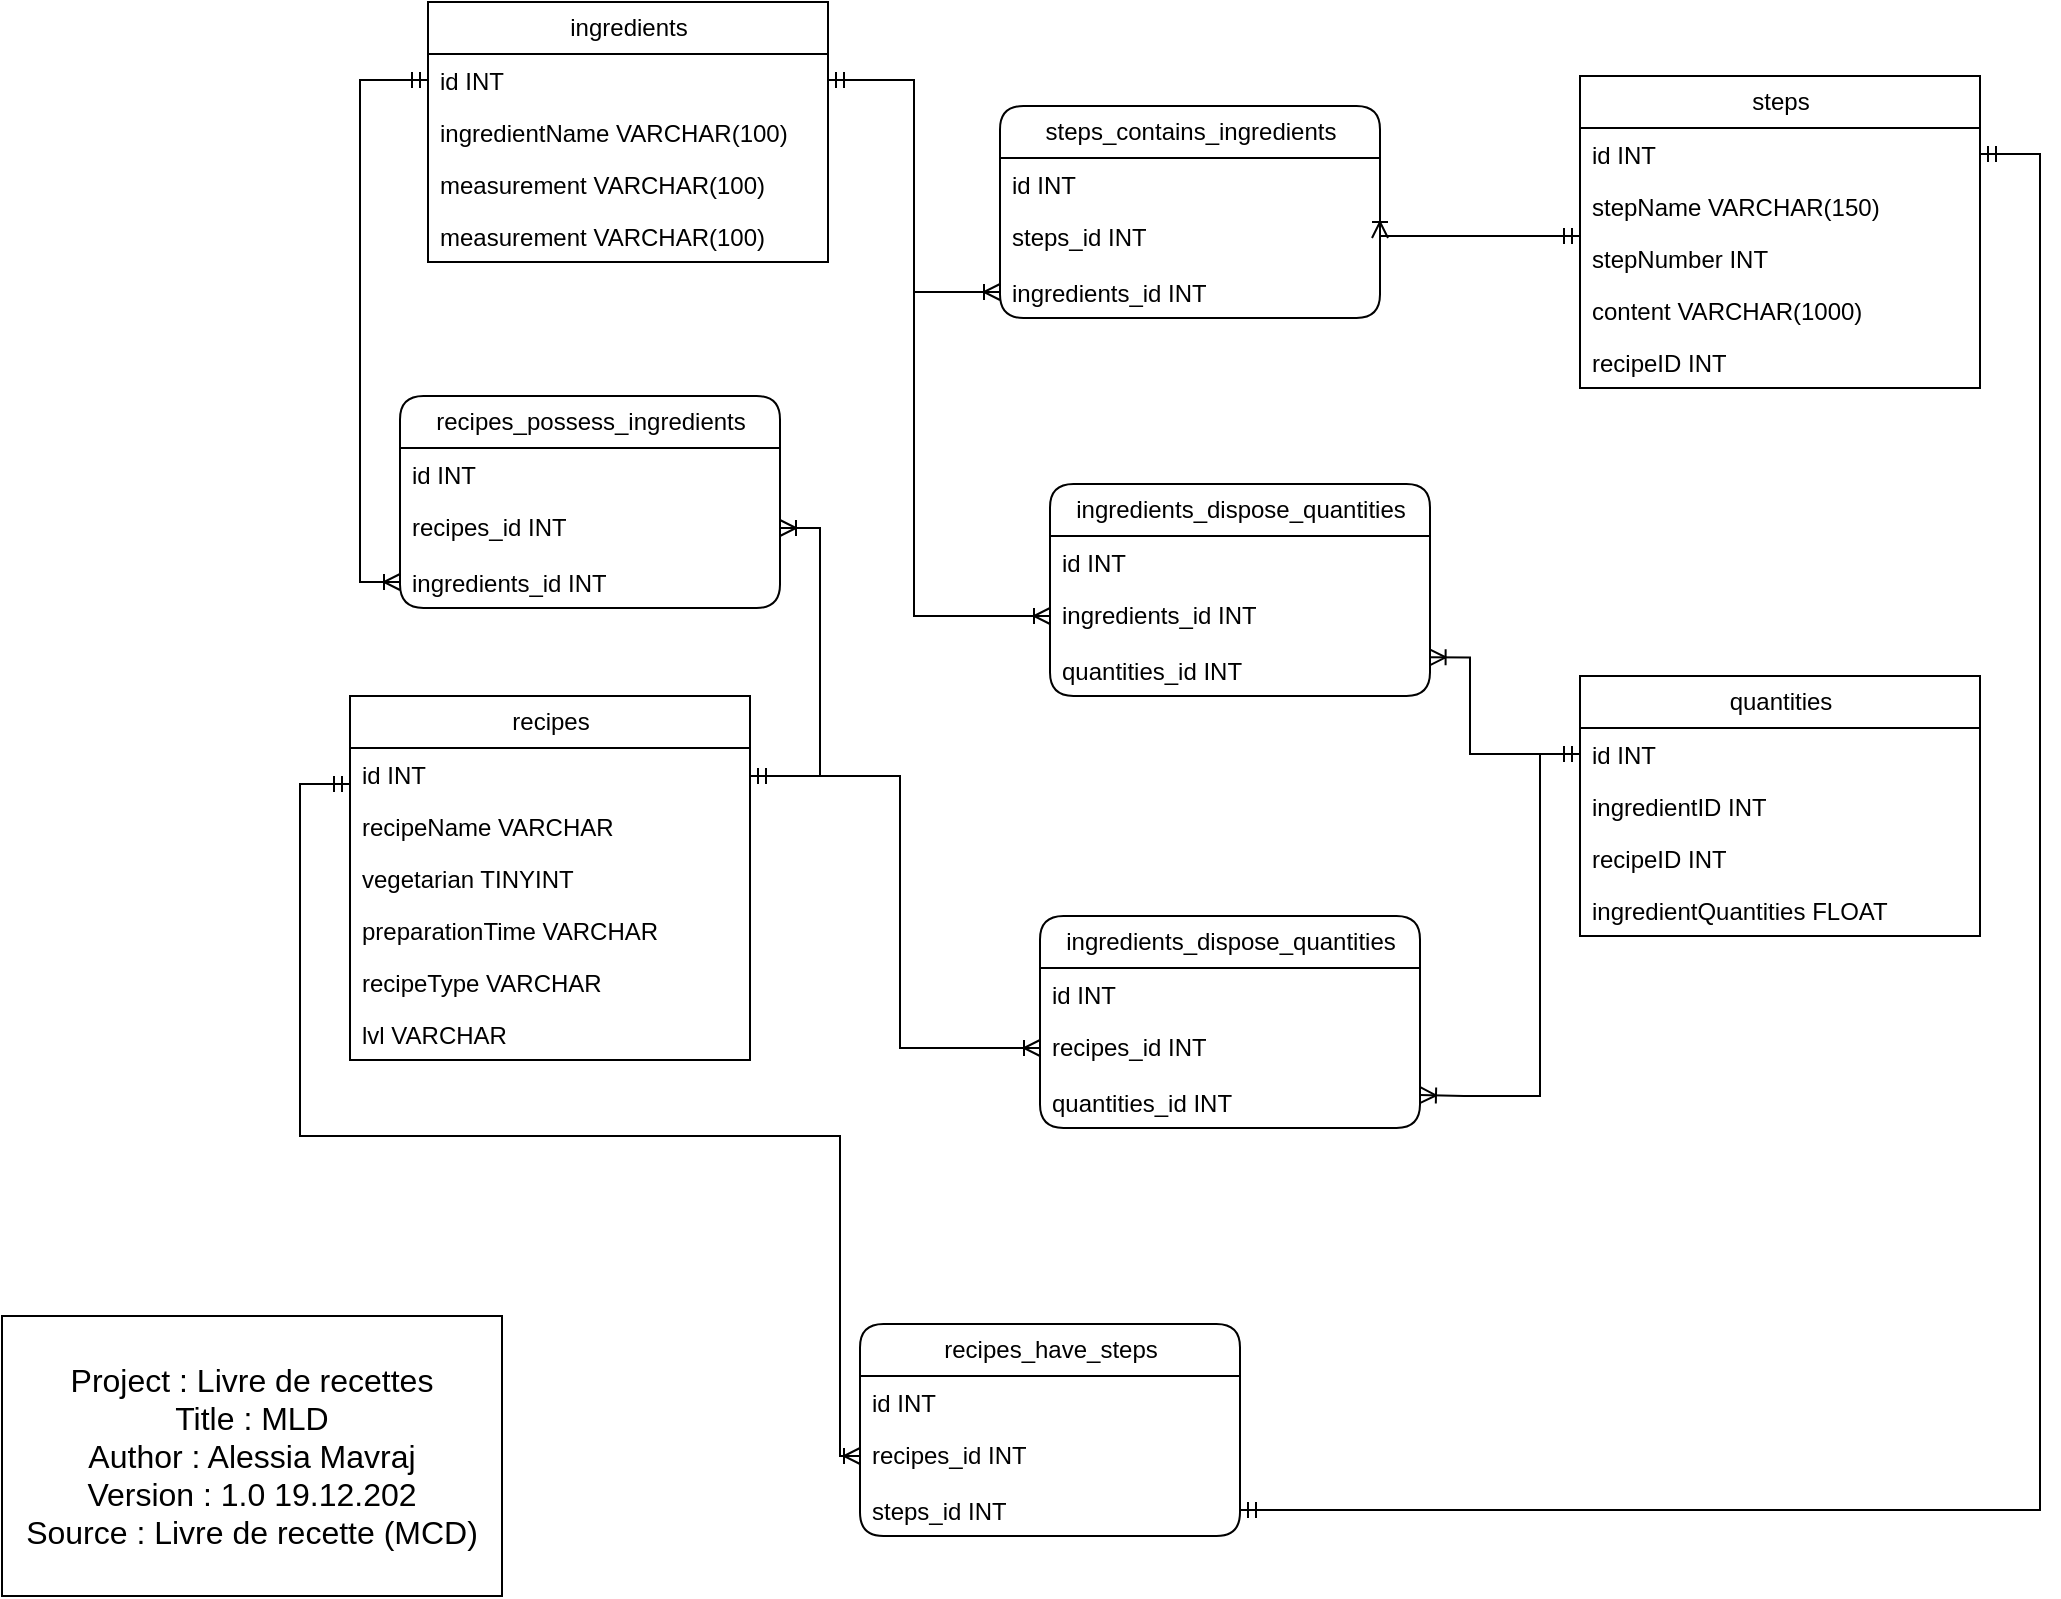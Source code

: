 <mxfile version="22.1.11" type="device">
  <diagram name="Page-1" id="q9CWBPbwpeYdd_caMnA7">
    <mxGraphModel dx="1710" dy="2088" grid="1" gridSize="10" guides="1" tooltips="1" connect="1" arrows="1" fold="1" page="1" pageScale="1" pageWidth="1169" pageHeight="827" math="0" shadow="0">
      <root>
        <mxCell id="0" />
        <mxCell id="1" parent="0" />
        <mxCell id="xddJVvMMWqkaaL6VDJGM-81" style="edgeStyle=orthogonalEdgeStyle;rounded=0;orthogonalLoop=1;jettySize=auto;html=1;entryX=0;entryY=0.5;entryDx=0;entryDy=0;startArrow=ERmandOne;startFill=0;endArrow=ERoneToMany;endFill=0;exitX=1;exitY=0.5;exitDx=0;exitDy=0;" edge="1" parent="1" source="xddJVvMMWqkaaL6VDJGM-2" target="xddJVvMMWqkaaL6VDJGM-80">
          <mxGeometry relative="1" as="geometry" />
        </mxCell>
        <mxCell id="xddJVvMMWqkaaL6VDJGM-1" value="ingredients" style="swimlane;fontStyle=0;childLayout=stackLayout;horizontal=1;startSize=26;fillColor=none;horizontalStack=0;resizeParent=1;resizeParentMax=0;resizeLast=0;collapsible=1;marginBottom=0;html=1;" vertex="1" parent="1">
          <mxGeometry x="213" y="30" width="200" height="130" as="geometry" />
        </mxCell>
        <mxCell id="xddJVvMMWqkaaL6VDJGM-2" value="id INT" style="text;strokeColor=none;fillColor=none;align=left;verticalAlign=top;spacingLeft=4;spacingRight=4;overflow=hidden;rotatable=0;points=[[0,0.5],[1,0.5]];portConstraint=eastwest;whiteSpace=wrap;html=1;" vertex="1" parent="xddJVvMMWqkaaL6VDJGM-1">
          <mxGeometry y="26" width="200" height="26" as="geometry" />
        </mxCell>
        <mxCell id="xddJVvMMWqkaaL6VDJGM-3" value="ingredientName VARCHAR(100)" style="text;strokeColor=none;fillColor=none;align=left;verticalAlign=top;spacingLeft=4;spacingRight=4;overflow=hidden;rotatable=0;points=[[0,0.5],[1,0.5]];portConstraint=eastwest;whiteSpace=wrap;html=1;" vertex="1" parent="xddJVvMMWqkaaL6VDJGM-1">
          <mxGeometry y="52" width="200" height="26" as="geometry" />
        </mxCell>
        <mxCell id="xddJVvMMWqkaaL6VDJGM-4" value="measurement VARCHAR(100)" style="text;strokeColor=none;fillColor=none;align=left;verticalAlign=top;spacingLeft=4;spacingRight=4;overflow=hidden;rotatable=0;points=[[0,0.5],[1,0.5]];portConstraint=eastwest;whiteSpace=wrap;html=1;" vertex="1" parent="xddJVvMMWqkaaL6VDJGM-1">
          <mxGeometry y="78" width="200" height="26" as="geometry" />
        </mxCell>
        <mxCell id="xddJVvMMWqkaaL6VDJGM-63" value="measurement VARCHAR(100)" style="text;strokeColor=none;fillColor=none;align=left;verticalAlign=top;spacingLeft=4;spacingRight=4;overflow=hidden;rotatable=0;points=[[0,0.5],[1,0.5]];portConstraint=eastwest;whiteSpace=wrap;html=1;" vertex="1" parent="xddJVvMMWqkaaL6VDJGM-1">
          <mxGeometry y="104" width="200" height="26" as="geometry" />
        </mxCell>
        <mxCell id="xddJVvMMWqkaaL6VDJGM-9" value="steps" style="swimlane;fontStyle=0;childLayout=stackLayout;horizontal=1;startSize=26;fillColor=none;horizontalStack=0;resizeParent=1;resizeParentMax=0;resizeLast=0;collapsible=1;marginBottom=0;html=1;" vertex="1" parent="1">
          <mxGeometry x="789" y="67" width="200" height="156" as="geometry" />
        </mxCell>
        <mxCell id="xddJVvMMWqkaaL6VDJGM-10" value="id INT" style="text;strokeColor=none;fillColor=none;align=left;verticalAlign=top;spacingLeft=4;spacingRight=4;overflow=hidden;rotatable=0;points=[[0,0.5],[1,0.5]];portConstraint=eastwest;whiteSpace=wrap;html=1;" vertex="1" parent="xddJVvMMWqkaaL6VDJGM-9">
          <mxGeometry y="26" width="200" height="26" as="geometry" />
        </mxCell>
        <mxCell id="xddJVvMMWqkaaL6VDJGM-11" value="stepName VARCHAR(150)" style="text;strokeColor=none;fillColor=none;align=left;verticalAlign=top;spacingLeft=4;spacingRight=4;overflow=hidden;rotatable=0;points=[[0,0.5],[1,0.5]];portConstraint=eastwest;whiteSpace=wrap;html=1;" vertex="1" parent="xddJVvMMWqkaaL6VDJGM-9">
          <mxGeometry y="52" width="200" height="26" as="geometry" />
        </mxCell>
        <mxCell id="xddJVvMMWqkaaL6VDJGM-12" value="stepNumber INT" style="text;strokeColor=none;fillColor=none;align=left;verticalAlign=top;spacingLeft=4;spacingRight=4;overflow=hidden;rotatable=0;points=[[0,0.5],[1,0.5]];portConstraint=eastwest;whiteSpace=wrap;html=1;" vertex="1" parent="xddJVvMMWqkaaL6VDJGM-9">
          <mxGeometry y="78" width="200" height="26" as="geometry" />
        </mxCell>
        <mxCell id="xddJVvMMWqkaaL6VDJGM-13" value="content VARCHAR(1000)" style="text;strokeColor=none;fillColor=none;align=left;verticalAlign=top;spacingLeft=4;spacingRight=4;overflow=hidden;rotatable=0;points=[[0,0.5],[1,0.5]];portConstraint=eastwest;whiteSpace=wrap;html=1;" vertex="1" parent="xddJVvMMWqkaaL6VDJGM-9">
          <mxGeometry y="104" width="200" height="26" as="geometry" />
        </mxCell>
        <mxCell id="xddJVvMMWqkaaL6VDJGM-14" value="recipeID INT" style="text;strokeColor=none;fillColor=none;align=left;verticalAlign=top;spacingLeft=4;spacingRight=4;overflow=hidden;rotatable=0;points=[[0,0.5],[1,0.5]];portConstraint=eastwest;whiteSpace=wrap;html=1;" vertex="1" parent="xddJVvMMWqkaaL6VDJGM-9">
          <mxGeometry y="130" width="200" height="26" as="geometry" />
        </mxCell>
        <mxCell id="xddJVvMMWqkaaL6VDJGM-15" value="quantities" style="swimlane;fontStyle=0;childLayout=stackLayout;horizontal=1;startSize=26;fillColor=none;horizontalStack=0;resizeParent=1;resizeParentMax=0;resizeLast=0;collapsible=1;marginBottom=0;html=1;" vertex="1" parent="1">
          <mxGeometry x="789" y="367" width="200" height="130" as="geometry" />
        </mxCell>
        <mxCell id="xddJVvMMWqkaaL6VDJGM-16" value="id INT" style="text;strokeColor=none;fillColor=none;align=left;verticalAlign=top;spacingLeft=4;spacingRight=4;overflow=hidden;rotatable=0;points=[[0,0.5],[1,0.5]];portConstraint=eastwest;whiteSpace=wrap;html=1;" vertex="1" parent="xddJVvMMWqkaaL6VDJGM-15">
          <mxGeometry y="26" width="200" height="26" as="geometry" />
        </mxCell>
        <mxCell id="xddJVvMMWqkaaL6VDJGM-17" value="ingredientID INT" style="text;strokeColor=none;fillColor=none;align=left;verticalAlign=top;spacingLeft=4;spacingRight=4;overflow=hidden;rotatable=0;points=[[0,0.5],[1,0.5]];portConstraint=eastwest;whiteSpace=wrap;html=1;" vertex="1" parent="xddJVvMMWqkaaL6VDJGM-15">
          <mxGeometry y="52" width="200" height="26" as="geometry" />
        </mxCell>
        <mxCell id="xddJVvMMWqkaaL6VDJGM-18" value="recipeID INT" style="text;strokeColor=none;fillColor=none;align=left;verticalAlign=top;spacingLeft=4;spacingRight=4;overflow=hidden;rotatable=0;points=[[0,0.5],[1,0.5]];portConstraint=eastwest;whiteSpace=wrap;html=1;" vertex="1" parent="xddJVvMMWqkaaL6VDJGM-15">
          <mxGeometry y="78" width="200" height="26" as="geometry" />
        </mxCell>
        <mxCell id="xddJVvMMWqkaaL6VDJGM-19" value="ingredientQuantities FLOAT" style="text;strokeColor=none;fillColor=none;align=left;verticalAlign=top;spacingLeft=4;spacingRight=4;overflow=hidden;rotatable=0;points=[[0,0.5],[1,0.5]];portConstraint=eastwest;whiteSpace=wrap;html=1;" vertex="1" parent="xddJVvMMWqkaaL6VDJGM-15">
          <mxGeometry y="104" width="200" height="26" as="geometry" />
        </mxCell>
        <mxCell id="xddJVvMMWqkaaL6VDJGM-22" value="recipes" style="swimlane;fontStyle=0;childLayout=stackLayout;horizontal=1;startSize=26;fillColor=none;horizontalStack=0;resizeParent=1;resizeParentMax=0;resizeLast=0;collapsible=1;marginBottom=0;html=1;" vertex="1" parent="1">
          <mxGeometry x="174" y="377" width="200" height="182" as="geometry" />
        </mxCell>
        <mxCell id="xddJVvMMWqkaaL6VDJGM-23" value="id INT" style="text;strokeColor=none;fillColor=none;align=left;verticalAlign=top;spacingLeft=4;spacingRight=4;overflow=hidden;rotatable=0;points=[[0,0.5],[1,0.5]];portConstraint=eastwest;whiteSpace=wrap;html=1;" vertex="1" parent="xddJVvMMWqkaaL6VDJGM-22">
          <mxGeometry y="26" width="200" height="26" as="geometry" />
        </mxCell>
        <mxCell id="xddJVvMMWqkaaL6VDJGM-99" style="edgeStyle=orthogonalEdgeStyle;rounded=0;orthogonalLoop=1;jettySize=auto;html=1;startArrow=ERmandOne;startFill=0;endArrow=ERoneToMany;endFill=0;entryX=0;entryY=0.5;entryDx=0;entryDy=0;" edge="1" parent="xddJVvMMWqkaaL6VDJGM-22" target="xddJVvMMWqkaaL6VDJGM-95">
          <mxGeometry relative="1" as="geometry">
            <mxPoint y="44" as="sourcePoint" />
            <mxPoint x="245" y="230" as="targetPoint" />
            <Array as="points">
              <mxPoint x="-25" y="44" />
              <mxPoint x="-25" y="220" />
              <mxPoint x="245" y="220" />
              <mxPoint x="245" y="380" />
            </Array>
          </mxGeometry>
        </mxCell>
        <mxCell id="xddJVvMMWqkaaL6VDJGM-24" value="recipeName VARCHAR" style="text;strokeColor=none;fillColor=none;align=left;verticalAlign=top;spacingLeft=4;spacingRight=4;overflow=hidden;rotatable=0;points=[[0,0.5],[1,0.5]];portConstraint=eastwest;whiteSpace=wrap;html=1;" vertex="1" parent="xddJVvMMWqkaaL6VDJGM-22">
          <mxGeometry y="52" width="200" height="26" as="geometry" />
        </mxCell>
        <mxCell id="xddJVvMMWqkaaL6VDJGM-25" value="vegetarian TINYINT" style="text;strokeColor=none;fillColor=none;align=left;verticalAlign=top;spacingLeft=4;spacingRight=4;overflow=hidden;rotatable=0;points=[[0,0.5],[1,0.5]];portConstraint=eastwest;whiteSpace=wrap;html=1;" vertex="1" parent="xddJVvMMWqkaaL6VDJGM-22">
          <mxGeometry y="78" width="200" height="26" as="geometry" />
        </mxCell>
        <mxCell id="xddJVvMMWqkaaL6VDJGM-28" value="preparationTime VARCHAR" style="text;strokeColor=none;fillColor=none;align=left;verticalAlign=top;spacingLeft=4;spacingRight=4;overflow=hidden;rotatable=0;points=[[0,0.5],[1,0.5]];portConstraint=eastwest;whiteSpace=wrap;html=1;" vertex="1" parent="xddJVvMMWqkaaL6VDJGM-22">
          <mxGeometry y="104" width="200" height="26" as="geometry" />
        </mxCell>
        <mxCell id="xddJVvMMWqkaaL6VDJGM-29" value="recipeType VARCHAR" style="text;strokeColor=none;fillColor=none;align=left;verticalAlign=top;spacingLeft=4;spacingRight=4;overflow=hidden;rotatable=0;points=[[0,0.5],[1,0.5]];portConstraint=eastwest;whiteSpace=wrap;html=1;" vertex="1" parent="xddJVvMMWqkaaL6VDJGM-22">
          <mxGeometry y="130" width="200" height="26" as="geometry" />
        </mxCell>
        <mxCell id="xddJVvMMWqkaaL6VDJGM-26" value="lvl VARCHAR" style="text;strokeColor=none;fillColor=none;align=left;verticalAlign=top;spacingLeft=4;spacingRight=4;overflow=hidden;rotatable=0;points=[[0,0.5],[1,0.5]];portConstraint=eastwest;whiteSpace=wrap;html=1;" vertex="1" parent="xddJVvMMWqkaaL6VDJGM-22">
          <mxGeometry y="156" width="200" height="26" as="geometry" />
        </mxCell>
        <mxCell id="xddJVvMMWqkaaL6VDJGM-30" value="" style="shape=table;startSize=0;container=1;collapsible=0;childLayout=tableLayout;fontSize=16;" vertex="1" parent="1">
          <mxGeometry y="687" width="250" height="140" as="geometry" />
        </mxCell>
        <mxCell id="xddJVvMMWqkaaL6VDJGM-31" value="" style="shape=tableRow;horizontal=0;startSize=0;swimlaneHead=0;swimlaneBody=0;strokeColor=inherit;top=0;left=0;bottom=0;right=0;collapsible=0;dropTarget=0;fillColor=none;points=[[0,0.5],[1,0.5]];portConstraint=eastwest;fontSize=16;" vertex="1" parent="xddJVvMMWqkaaL6VDJGM-30">
          <mxGeometry width="250" height="140" as="geometry" />
        </mxCell>
        <mxCell id="xddJVvMMWqkaaL6VDJGM-49" value="Project : Livre de recettes&lt;br&gt;Title : MLD&lt;br&gt;Author : Alessia Mavraj&lt;br&gt;Version : 1.0 19.12.202&lt;br&gt;Source : Livre de recette (MCD)" style="shape=partialRectangle;html=1;whiteSpace=wrap;connectable=0;strokeColor=inherit;overflow=hidden;fillColor=none;top=0;left=0;bottom=0;right=0;pointerEvents=1;fontSize=16;" vertex="1" parent="xddJVvMMWqkaaL6VDJGM-31">
          <mxGeometry width="250" height="140" as="geometry">
            <mxRectangle width="250" height="140" as="alternateBounds" />
          </mxGeometry>
        </mxCell>
        <mxCell id="xddJVvMMWqkaaL6VDJGM-69" value="steps_contains_ingredients" style="swimlane;fontStyle=0;childLayout=stackLayout;horizontal=1;startSize=26;fillColor=none;horizontalStack=0;resizeParent=1;resizeParentMax=0;resizeLast=0;collapsible=1;marginBottom=0;html=1;rounded=1;" vertex="1" parent="1">
          <mxGeometry x="499" y="82" width="190" height="106" as="geometry" />
        </mxCell>
        <mxCell id="xddJVvMMWqkaaL6VDJGM-70" value="id INT" style="text;strokeColor=none;fillColor=none;align=left;verticalAlign=top;spacingLeft=4;spacingRight=4;overflow=hidden;rotatable=0;points=[[0,0.5],[1,0.5]];portConstraint=eastwest;whiteSpace=wrap;html=1;" vertex="1" parent="xddJVvMMWqkaaL6VDJGM-69">
          <mxGeometry y="26" width="190" height="26" as="geometry" />
        </mxCell>
        <mxCell id="xddJVvMMWqkaaL6VDJGM-75" value="steps_id INT" style="text;strokeColor=none;fillColor=none;align=left;verticalAlign=top;spacingLeft=4;spacingRight=4;overflow=hidden;rotatable=0;points=[[0,0.5],[1,0.5]];portConstraint=eastwest;whiteSpace=wrap;html=1;" vertex="1" parent="xddJVvMMWqkaaL6VDJGM-69">
          <mxGeometry y="52" width="190" height="28" as="geometry" />
        </mxCell>
        <mxCell id="xddJVvMMWqkaaL6VDJGM-80" value="ingredients_id INT" style="text;strokeColor=none;fillColor=none;align=left;verticalAlign=top;spacingLeft=4;spacingRight=4;overflow=hidden;rotatable=0;points=[[0,0.5],[1,0.5]];portConstraint=eastwest;whiteSpace=wrap;html=1;" vertex="1" parent="xddJVvMMWqkaaL6VDJGM-69">
          <mxGeometry y="80" width="190" height="26" as="geometry" />
        </mxCell>
        <mxCell id="xddJVvMMWqkaaL6VDJGM-82" style="edgeStyle=orthogonalEdgeStyle;rounded=0;orthogonalLoop=1;jettySize=auto;html=1;entryX=1;entryY=0.5;entryDx=0;entryDy=0;startArrow=ERmandOne;startFill=0;endArrow=ERoneToMany;endFill=0;" edge="1" parent="1" source="xddJVvMMWqkaaL6VDJGM-9" target="xddJVvMMWqkaaL6VDJGM-75">
          <mxGeometry relative="1" as="geometry">
            <mxPoint x="849.19" y="127" as="sourcePoint" />
            <mxPoint x="899" y="123.968" as="targetPoint" />
            <Array as="points">
              <mxPoint x="945" y="148" />
              <mxPoint x="945" y="147" />
              <mxPoint x="689" y="147" />
            </Array>
          </mxGeometry>
        </mxCell>
        <mxCell id="xddJVvMMWqkaaL6VDJGM-83" value="ingredients_dispose_quantities" style="swimlane;fontStyle=0;childLayout=stackLayout;horizontal=1;startSize=26;fillColor=none;horizontalStack=0;resizeParent=1;resizeParentMax=0;resizeLast=0;collapsible=1;marginBottom=0;html=1;rounded=1;" vertex="1" parent="1">
          <mxGeometry x="524" y="271" width="190" height="106" as="geometry" />
        </mxCell>
        <mxCell id="xddJVvMMWqkaaL6VDJGM-84" value="id INT" style="text;strokeColor=none;fillColor=none;align=left;verticalAlign=top;spacingLeft=4;spacingRight=4;overflow=hidden;rotatable=0;points=[[0,0.5],[1,0.5]];portConstraint=eastwest;whiteSpace=wrap;html=1;" vertex="1" parent="xddJVvMMWqkaaL6VDJGM-83">
          <mxGeometry y="26" width="190" height="26" as="geometry" />
        </mxCell>
        <mxCell id="xddJVvMMWqkaaL6VDJGM-85" value="ingredients_id INT" style="text;strokeColor=none;fillColor=none;align=left;verticalAlign=top;spacingLeft=4;spacingRight=4;overflow=hidden;rotatable=0;points=[[0,0.5],[1,0.5]];portConstraint=eastwest;whiteSpace=wrap;html=1;" vertex="1" parent="xddJVvMMWqkaaL6VDJGM-83">
          <mxGeometry y="52" width="190" height="28" as="geometry" />
        </mxCell>
        <mxCell id="xddJVvMMWqkaaL6VDJGM-86" value="quantities_id INT" style="text;strokeColor=none;fillColor=none;align=left;verticalAlign=top;spacingLeft=4;spacingRight=4;overflow=hidden;rotatable=0;points=[[0,0.5],[1,0.5]];portConstraint=eastwest;whiteSpace=wrap;html=1;" vertex="1" parent="xddJVvMMWqkaaL6VDJGM-83">
          <mxGeometry y="80" width="190" height="26" as="geometry" />
        </mxCell>
        <mxCell id="xddJVvMMWqkaaL6VDJGM-87" value="recipes_possess_ingredients" style="swimlane;fontStyle=0;childLayout=stackLayout;horizontal=1;startSize=26;fillColor=none;horizontalStack=0;resizeParent=1;resizeParentMax=0;resizeLast=0;collapsible=1;marginBottom=0;html=1;rounded=1;" vertex="1" parent="1">
          <mxGeometry x="199" y="227" width="190" height="106" as="geometry" />
        </mxCell>
        <mxCell id="xddJVvMMWqkaaL6VDJGM-88" value="id INT" style="text;strokeColor=none;fillColor=none;align=left;verticalAlign=top;spacingLeft=4;spacingRight=4;overflow=hidden;rotatable=0;points=[[0,0.5],[1,0.5]];portConstraint=eastwest;whiteSpace=wrap;html=1;" vertex="1" parent="xddJVvMMWqkaaL6VDJGM-87">
          <mxGeometry y="26" width="190" height="26" as="geometry" />
        </mxCell>
        <mxCell id="xddJVvMMWqkaaL6VDJGM-89" value="recipes_id INT" style="text;strokeColor=none;fillColor=none;align=left;verticalAlign=top;spacingLeft=4;spacingRight=4;overflow=hidden;rotatable=0;points=[[0,0.5],[1,0.5]];portConstraint=eastwest;whiteSpace=wrap;html=1;" vertex="1" parent="xddJVvMMWqkaaL6VDJGM-87">
          <mxGeometry y="52" width="190" height="28" as="geometry" />
        </mxCell>
        <mxCell id="xddJVvMMWqkaaL6VDJGM-90" value="ingredients_id INT" style="text;strokeColor=none;fillColor=none;align=left;verticalAlign=top;spacingLeft=4;spacingRight=4;overflow=hidden;rotatable=0;points=[[0,0.5],[1,0.5]];portConstraint=eastwest;whiteSpace=wrap;html=1;" vertex="1" parent="xddJVvMMWqkaaL6VDJGM-87">
          <mxGeometry y="80" width="190" height="26" as="geometry" />
        </mxCell>
        <mxCell id="xddJVvMMWqkaaL6VDJGM-91" style="edgeStyle=orthogonalEdgeStyle;rounded=0;orthogonalLoop=1;jettySize=auto;html=1;entryX=0;entryY=0.5;entryDx=0;entryDy=0;startArrow=ERmandOne;startFill=0;endArrow=ERoneToMany;endFill=0;exitX=0;exitY=0.5;exitDx=0;exitDy=0;" edge="1" parent="1" source="xddJVvMMWqkaaL6VDJGM-2" target="xddJVvMMWqkaaL6VDJGM-90">
          <mxGeometry relative="1" as="geometry">
            <mxPoint x="174" y="107" as="sourcePoint" />
            <mxPoint x="260" y="174" as="targetPoint" />
          </mxGeometry>
        </mxCell>
        <mxCell id="xddJVvMMWqkaaL6VDJGM-92" style="edgeStyle=orthogonalEdgeStyle;rounded=0;orthogonalLoop=1;jettySize=auto;html=1;entryX=1;entryY=0.5;entryDx=0;entryDy=0;startArrow=ERmandOne;startFill=0;endArrow=ERoneToMany;endFill=0;" edge="1" parent="1" target="xddJVvMMWqkaaL6VDJGM-89">
          <mxGeometry relative="1" as="geometry">
            <mxPoint x="374" y="417" as="sourcePoint" />
            <mxPoint x="460" y="484" as="targetPoint" />
            <Array as="points">
              <mxPoint x="409" y="417" />
              <mxPoint x="409" y="293" />
            </Array>
          </mxGeometry>
        </mxCell>
        <mxCell id="xddJVvMMWqkaaL6VDJGM-93" value="recipes_have_steps" style="swimlane;fontStyle=0;childLayout=stackLayout;horizontal=1;startSize=26;fillColor=none;horizontalStack=0;resizeParent=1;resizeParentMax=0;resizeLast=0;collapsible=1;marginBottom=0;html=1;rounded=1;" vertex="1" parent="1">
          <mxGeometry x="429" y="691" width="190" height="106" as="geometry" />
        </mxCell>
        <mxCell id="xddJVvMMWqkaaL6VDJGM-94" value="id INT" style="text;strokeColor=none;fillColor=none;align=left;verticalAlign=top;spacingLeft=4;spacingRight=4;overflow=hidden;rotatable=0;points=[[0,0.5],[1,0.5]];portConstraint=eastwest;whiteSpace=wrap;html=1;" vertex="1" parent="xddJVvMMWqkaaL6VDJGM-93">
          <mxGeometry y="26" width="190" height="26" as="geometry" />
        </mxCell>
        <mxCell id="xddJVvMMWqkaaL6VDJGM-95" value="recipes_id INT" style="text;strokeColor=none;fillColor=none;align=left;verticalAlign=top;spacingLeft=4;spacingRight=4;overflow=hidden;rotatable=0;points=[[0,0.5],[1,0.5]];portConstraint=eastwest;whiteSpace=wrap;html=1;" vertex="1" parent="xddJVvMMWqkaaL6VDJGM-93">
          <mxGeometry y="52" width="190" height="28" as="geometry" />
        </mxCell>
        <mxCell id="xddJVvMMWqkaaL6VDJGM-96" value="steps_id INT" style="text;strokeColor=none;fillColor=none;align=left;verticalAlign=top;spacingLeft=4;spacingRight=4;overflow=hidden;rotatable=0;points=[[0,0.5],[1,0.5]];portConstraint=eastwest;whiteSpace=wrap;html=1;" vertex="1" parent="xddJVvMMWqkaaL6VDJGM-93">
          <mxGeometry y="80" width="190" height="26" as="geometry" />
        </mxCell>
        <mxCell id="xddJVvMMWqkaaL6VDJGM-100" style="edgeStyle=orthogonalEdgeStyle;rounded=0;orthogonalLoop=1;jettySize=auto;html=1;startArrow=ERmandOne;startFill=0;endArrow=ERmandOne;endFill=0;entryX=1;entryY=0.5;entryDx=0;entryDy=0;exitX=1;exitY=0.5;exitDx=0;exitDy=0;" edge="1" parent="1" source="xddJVvMMWqkaaL6VDJGM-96" target="xddJVvMMWqkaaL6VDJGM-10">
          <mxGeometry relative="1" as="geometry">
            <mxPoint x="684" y="507" as="sourcePoint" />
            <mxPoint x="979" y="639" as="targetPoint" />
            <Array as="points">
              <mxPoint x="1019" y="784" />
              <mxPoint x="1019" y="106" />
            </Array>
          </mxGeometry>
        </mxCell>
        <mxCell id="xddJVvMMWqkaaL6VDJGM-101" style="edgeStyle=orthogonalEdgeStyle;rounded=0;orthogonalLoop=1;jettySize=auto;html=1;entryX=0;entryY=0.5;entryDx=0;entryDy=0;startArrow=none;startFill=0;endArrow=ERoneToMany;endFill=0;" edge="1" parent="1" target="xddJVvMMWqkaaL6VDJGM-85">
          <mxGeometry relative="1" as="geometry">
            <mxPoint x="431" y="69" as="sourcePoint" />
            <mxPoint x="566.75" y="410" as="targetPoint" />
            <Array as="points">
              <mxPoint x="456" y="69" />
              <mxPoint x="456" y="337" />
            </Array>
          </mxGeometry>
        </mxCell>
        <mxCell id="xddJVvMMWqkaaL6VDJGM-103" style="edgeStyle=orthogonalEdgeStyle;rounded=0;orthogonalLoop=1;jettySize=auto;html=1;entryX=0.999;entryY=0.256;entryDx=0;entryDy=0;startArrow=ERmandOne;startFill=0;endArrow=ERoneToMany;endFill=0;entryPerimeter=0;exitX=0;exitY=0.5;exitDx=0;exitDy=0;" edge="1" parent="1" source="xddJVvMMWqkaaL6VDJGM-16" target="xddJVvMMWqkaaL6VDJGM-86">
          <mxGeometry relative="1" as="geometry">
            <mxPoint x="699" y="481" as="sourcePoint" />
            <mxPoint x="714" y="357" as="targetPoint" />
            <Array as="points">
              <mxPoint x="734" y="406" />
              <mxPoint x="734" y="358" />
            </Array>
          </mxGeometry>
        </mxCell>
        <mxCell id="xddJVvMMWqkaaL6VDJGM-104" value="ingredients_dispose_quantities" style="swimlane;fontStyle=0;childLayout=stackLayout;horizontal=1;startSize=26;fillColor=none;horizontalStack=0;resizeParent=1;resizeParentMax=0;resizeLast=0;collapsible=1;marginBottom=0;html=1;rounded=1;" vertex="1" parent="1">
          <mxGeometry x="519" y="487" width="190" height="106" as="geometry" />
        </mxCell>
        <mxCell id="xddJVvMMWqkaaL6VDJGM-105" value="id INT" style="text;strokeColor=none;fillColor=none;align=left;verticalAlign=top;spacingLeft=4;spacingRight=4;overflow=hidden;rotatable=0;points=[[0,0.5],[1,0.5]];portConstraint=eastwest;whiteSpace=wrap;html=1;" vertex="1" parent="xddJVvMMWqkaaL6VDJGM-104">
          <mxGeometry y="26" width="190" height="26" as="geometry" />
        </mxCell>
        <mxCell id="xddJVvMMWqkaaL6VDJGM-106" value="recipes_id INT" style="text;strokeColor=none;fillColor=none;align=left;verticalAlign=top;spacingLeft=4;spacingRight=4;overflow=hidden;rotatable=0;points=[[0,0.5],[1,0.5]];portConstraint=eastwest;whiteSpace=wrap;html=1;" vertex="1" parent="xddJVvMMWqkaaL6VDJGM-104">
          <mxGeometry y="52" width="190" height="28" as="geometry" />
        </mxCell>
        <mxCell id="xddJVvMMWqkaaL6VDJGM-107" value="quantities_id INT" style="text;strokeColor=none;fillColor=none;align=left;verticalAlign=top;spacingLeft=4;spacingRight=4;overflow=hidden;rotatable=0;points=[[0,0.5],[1,0.5]];portConstraint=eastwest;whiteSpace=wrap;html=1;" vertex="1" parent="xddJVvMMWqkaaL6VDJGM-104">
          <mxGeometry y="80" width="190" height="26" as="geometry" />
        </mxCell>
        <mxCell id="xddJVvMMWqkaaL6VDJGM-109" style="edgeStyle=orthogonalEdgeStyle;rounded=0;orthogonalLoop=1;jettySize=auto;html=1;entryX=0;entryY=0.5;entryDx=0;entryDy=0;startArrow=none;startFill=0;endArrow=ERoneToMany;endFill=0;" edge="1" parent="1" target="xddJVvMMWqkaaL6VDJGM-106">
          <mxGeometry relative="1" as="geometry">
            <mxPoint x="389" y="417" as="sourcePoint" />
            <mxPoint x="464" y="396" as="targetPoint" />
            <Array as="points">
              <mxPoint x="449" y="417" />
              <mxPoint x="449" y="553" />
            </Array>
          </mxGeometry>
        </mxCell>
        <mxCell id="xddJVvMMWqkaaL6VDJGM-110" style="edgeStyle=orthogonalEdgeStyle;rounded=0;orthogonalLoop=1;jettySize=auto;html=1;entryX=1;entryY=0.367;entryDx=0;entryDy=0;startArrow=none;startFill=0;endArrow=ERoneToMany;endFill=0;entryPerimeter=0;" edge="1" parent="1" target="xddJVvMMWqkaaL6VDJGM-107">
          <mxGeometry relative="1" as="geometry">
            <mxPoint x="769" y="406" as="sourcePoint" />
            <mxPoint x="711" y="577" as="targetPoint" />
            <Array as="points">
              <mxPoint x="769" y="577" />
              <mxPoint x="731" y="577" />
            </Array>
          </mxGeometry>
        </mxCell>
      </root>
    </mxGraphModel>
  </diagram>
</mxfile>
